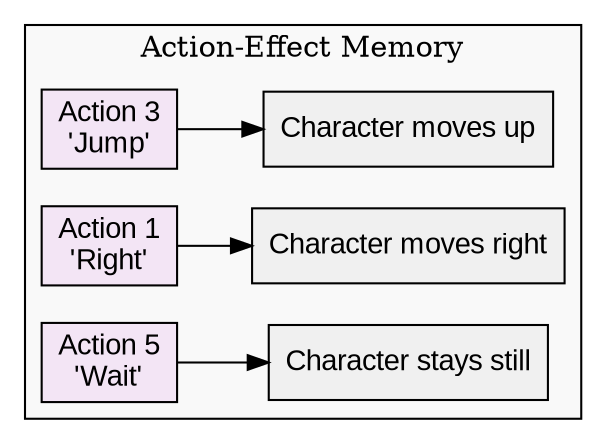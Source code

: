digraph ActionMemory {
    rankdir=LR;
    node [shape=box, style=filled, fontname="Arial"];
    
    subgraph cluster_action_effect {
        label="Action-Effect Memory";
        style=filled;
        fillcolor="#f9f9f9";
        
        action3 [label="Action 3\n'Jump'", fillcolor="#f3e5f5"];
        effect3 [label="Character moves up", fillcolor="#f0f0f0"];
        
        action1 [label="Action 1\n'Right'", fillcolor="#f3e5f5"];
        effect1 [label="Character moves right", fillcolor="#f0f0f0"];
        
        action5 [label="Action 5\n'Wait'", fillcolor="#f3e5f5"];
        effect5 [label="Character stays still", fillcolor="#f0f0f0"];
        
        action3 -> effect3;
        action1 -> effect1;
        action5 -> effect5;
    }
}
